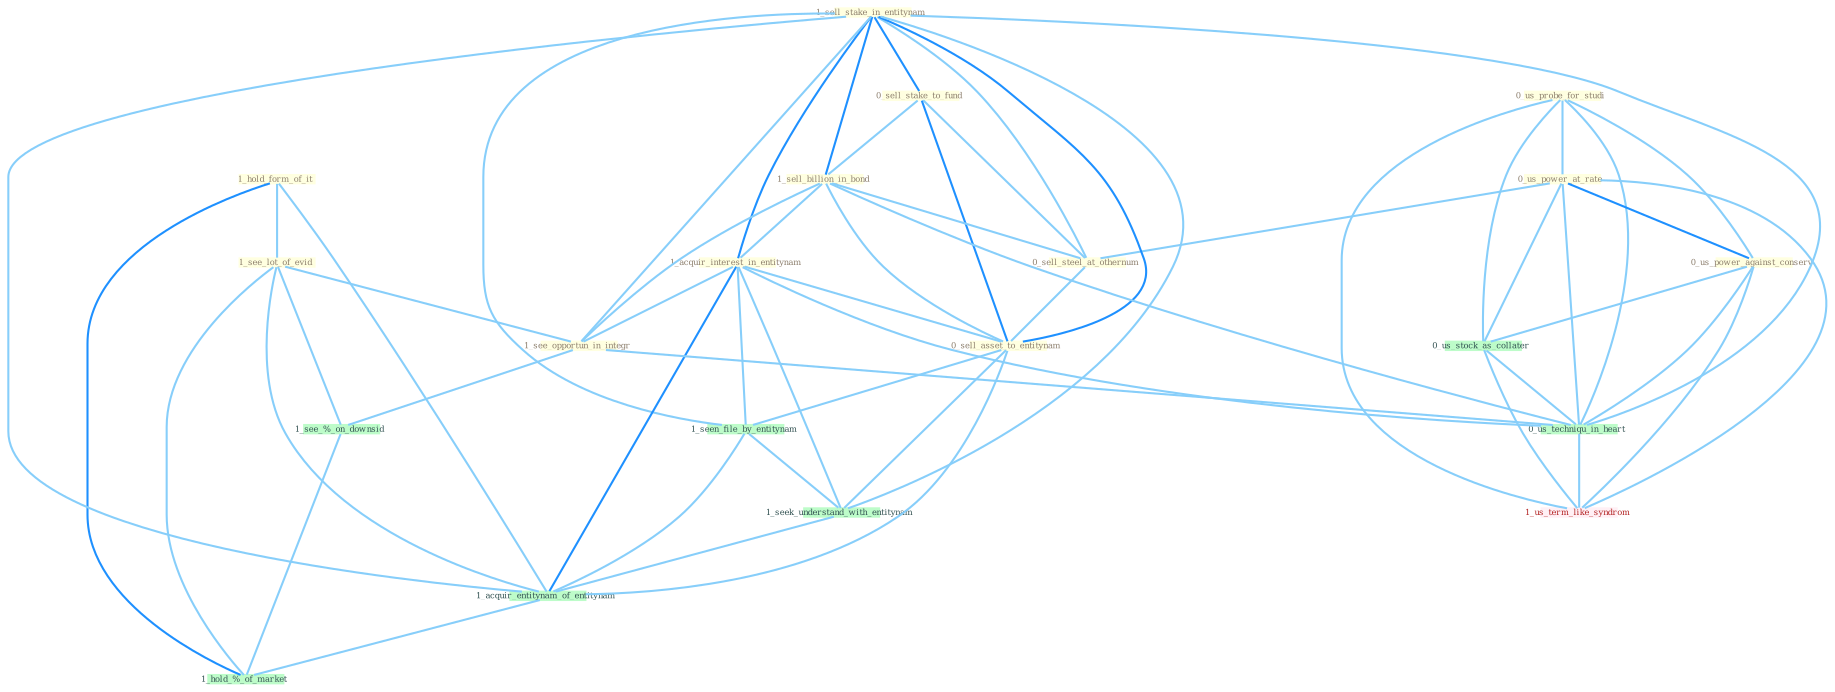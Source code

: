 Graph G{ 
    node
    [shape=polygon,style=filled,width=.5,height=.06,color="#BDFCC9",fixedsize=true,fontsize=4,
    fontcolor="#2f4f4f"];
    {node
    [color="#ffffe0", fontcolor="#8b7d6b"] "0_us_probe_for_studi " "1_hold_form_of_it " "1_see_lot_of_evid " "0_us_power_at_rate " "1_sell_stake_in_entitynam " "0_sell_stake_to_fund " "1_sell_billion_in_bond " "0_sell_steel_at_othernum " "1_acquir_interest_in_entitynam " "0_us_power_against_conserv " "0_sell_asset_to_entitynam " "1_see_opportun_in_integr "}
{node [color="#fff0f5", fontcolor="#b22222"] "1_us_term_like_syndrom "}
edge [color="#B0E2FF"];

	"0_us_probe_for_studi " -- "0_us_power_at_rate " [w="1", color="#87cefa" ];
	"0_us_probe_for_studi " -- "0_us_power_against_conserv " [w="1", color="#87cefa" ];
	"0_us_probe_for_studi " -- "0_us_stock_as_collater " [w="1", color="#87cefa" ];
	"0_us_probe_for_studi " -- "0_us_techniqu_in_heart " [w="1", color="#87cefa" ];
	"0_us_probe_for_studi " -- "1_us_term_like_syndrom " [w="1", color="#87cefa" ];
	"1_hold_form_of_it " -- "1_see_lot_of_evid " [w="1", color="#87cefa" ];
	"1_hold_form_of_it " -- "1_acquir_entitynam_of_entitynam " [w="1", color="#87cefa" ];
	"1_hold_form_of_it " -- "1_hold_%_of_market " [w="2", color="#1e90ff" , len=0.8];
	"1_see_lot_of_evid " -- "1_see_opportun_in_integr " [w="1", color="#87cefa" ];
	"1_see_lot_of_evid " -- "1_acquir_entitynam_of_entitynam " [w="1", color="#87cefa" ];
	"1_see_lot_of_evid " -- "1_see_%_on_downsid " [w="1", color="#87cefa" ];
	"1_see_lot_of_evid " -- "1_hold_%_of_market " [w="1", color="#87cefa" ];
	"0_us_power_at_rate " -- "0_sell_steel_at_othernum " [w="1", color="#87cefa" ];
	"0_us_power_at_rate " -- "0_us_power_against_conserv " [w="2", color="#1e90ff" , len=0.8];
	"0_us_power_at_rate " -- "0_us_stock_as_collater " [w="1", color="#87cefa" ];
	"0_us_power_at_rate " -- "0_us_techniqu_in_heart " [w="1", color="#87cefa" ];
	"0_us_power_at_rate " -- "1_us_term_like_syndrom " [w="1", color="#87cefa" ];
	"1_sell_stake_in_entitynam " -- "0_sell_stake_to_fund " [w="2", color="#1e90ff" , len=0.8];
	"1_sell_stake_in_entitynam " -- "1_sell_billion_in_bond " [w="2", color="#1e90ff" , len=0.8];
	"1_sell_stake_in_entitynam " -- "0_sell_steel_at_othernum " [w="1", color="#87cefa" ];
	"1_sell_stake_in_entitynam " -- "1_acquir_interest_in_entitynam " [w="2", color="#1e90ff" , len=0.8];
	"1_sell_stake_in_entitynam " -- "0_sell_asset_to_entitynam " [w="2", color="#1e90ff" , len=0.8];
	"1_sell_stake_in_entitynam " -- "1_see_opportun_in_integr " [w="1", color="#87cefa" ];
	"1_sell_stake_in_entitynam " -- "1_seen_file_by_entitynam " [w="1", color="#87cefa" ];
	"1_sell_stake_in_entitynam " -- "1_seek_understand_with_entitynam " [w="1", color="#87cefa" ];
	"1_sell_stake_in_entitynam " -- "1_acquir_entitynam_of_entitynam " [w="1", color="#87cefa" ];
	"1_sell_stake_in_entitynam " -- "0_us_techniqu_in_heart " [w="1", color="#87cefa" ];
	"0_sell_stake_to_fund " -- "1_sell_billion_in_bond " [w="1", color="#87cefa" ];
	"0_sell_stake_to_fund " -- "0_sell_steel_at_othernum " [w="1", color="#87cefa" ];
	"0_sell_stake_to_fund " -- "0_sell_asset_to_entitynam " [w="2", color="#1e90ff" , len=0.8];
	"1_sell_billion_in_bond " -- "0_sell_steel_at_othernum " [w="1", color="#87cefa" ];
	"1_sell_billion_in_bond " -- "1_acquir_interest_in_entitynam " [w="1", color="#87cefa" ];
	"1_sell_billion_in_bond " -- "0_sell_asset_to_entitynam " [w="1", color="#87cefa" ];
	"1_sell_billion_in_bond " -- "1_see_opportun_in_integr " [w="1", color="#87cefa" ];
	"1_sell_billion_in_bond " -- "0_us_techniqu_in_heart " [w="1", color="#87cefa" ];
	"0_sell_steel_at_othernum " -- "0_sell_asset_to_entitynam " [w="1", color="#87cefa" ];
	"1_acquir_interest_in_entitynam " -- "0_sell_asset_to_entitynam " [w="1", color="#87cefa" ];
	"1_acquir_interest_in_entitynam " -- "1_see_opportun_in_integr " [w="1", color="#87cefa" ];
	"1_acquir_interest_in_entitynam " -- "1_seen_file_by_entitynam " [w="1", color="#87cefa" ];
	"1_acquir_interest_in_entitynam " -- "1_seek_understand_with_entitynam " [w="1", color="#87cefa" ];
	"1_acquir_interest_in_entitynam " -- "1_acquir_entitynam_of_entitynam " [w="2", color="#1e90ff" , len=0.8];
	"1_acquir_interest_in_entitynam " -- "0_us_techniqu_in_heart " [w="1", color="#87cefa" ];
	"0_us_power_against_conserv " -- "0_us_stock_as_collater " [w="1", color="#87cefa" ];
	"0_us_power_against_conserv " -- "0_us_techniqu_in_heart " [w="1", color="#87cefa" ];
	"0_us_power_against_conserv " -- "1_us_term_like_syndrom " [w="1", color="#87cefa" ];
	"0_sell_asset_to_entitynam " -- "1_seen_file_by_entitynam " [w="1", color="#87cefa" ];
	"0_sell_asset_to_entitynam " -- "1_seek_understand_with_entitynam " [w="1", color="#87cefa" ];
	"0_sell_asset_to_entitynam " -- "1_acquir_entitynam_of_entitynam " [w="1", color="#87cefa" ];
	"1_see_opportun_in_integr " -- "0_us_techniqu_in_heart " [w="1", color="#87cefa" ];
	"1_see_opportun_in_integr " -- "1_see_%_on_downsid " [w="1", color="#87cefa" ];
	"1_seen_file_by_entitynam " -- "1_seek_understand_with_entitynam " [w="1", color="#87cefa" ];
	"1_seen_file_by_entitynam " -- "1_acquir_entitynam_of_entitynam " [w="1", color="#87cefa" ];
	"0_us_stock_as_collater " -- "0_us_techniqu_in_heart " [w="1", color="#87cefa" ];
	"0_us_stock_as_collater " -- "1_us_term_like_syndrom " [w="1", color="#87cefa" ];
	"1_seek_understand_with_entitynam " -- "1_acquir_entitynam_of_entitynam " [w="1", color="#87cefa" ];
	"1_acquir_entitynam_of_entitynam " -- "1_hold_%_of_market " [w="1", color="#87cefa" ];
	"0_us_techniqu_in_heart " -- "1_us_term_like_syndrom " [w="1", color="#87cefa" ];
	"1_see_%_on_downsid " -- "1_hold_%_of_market " [w="1", color="#87cefa" ];
}
